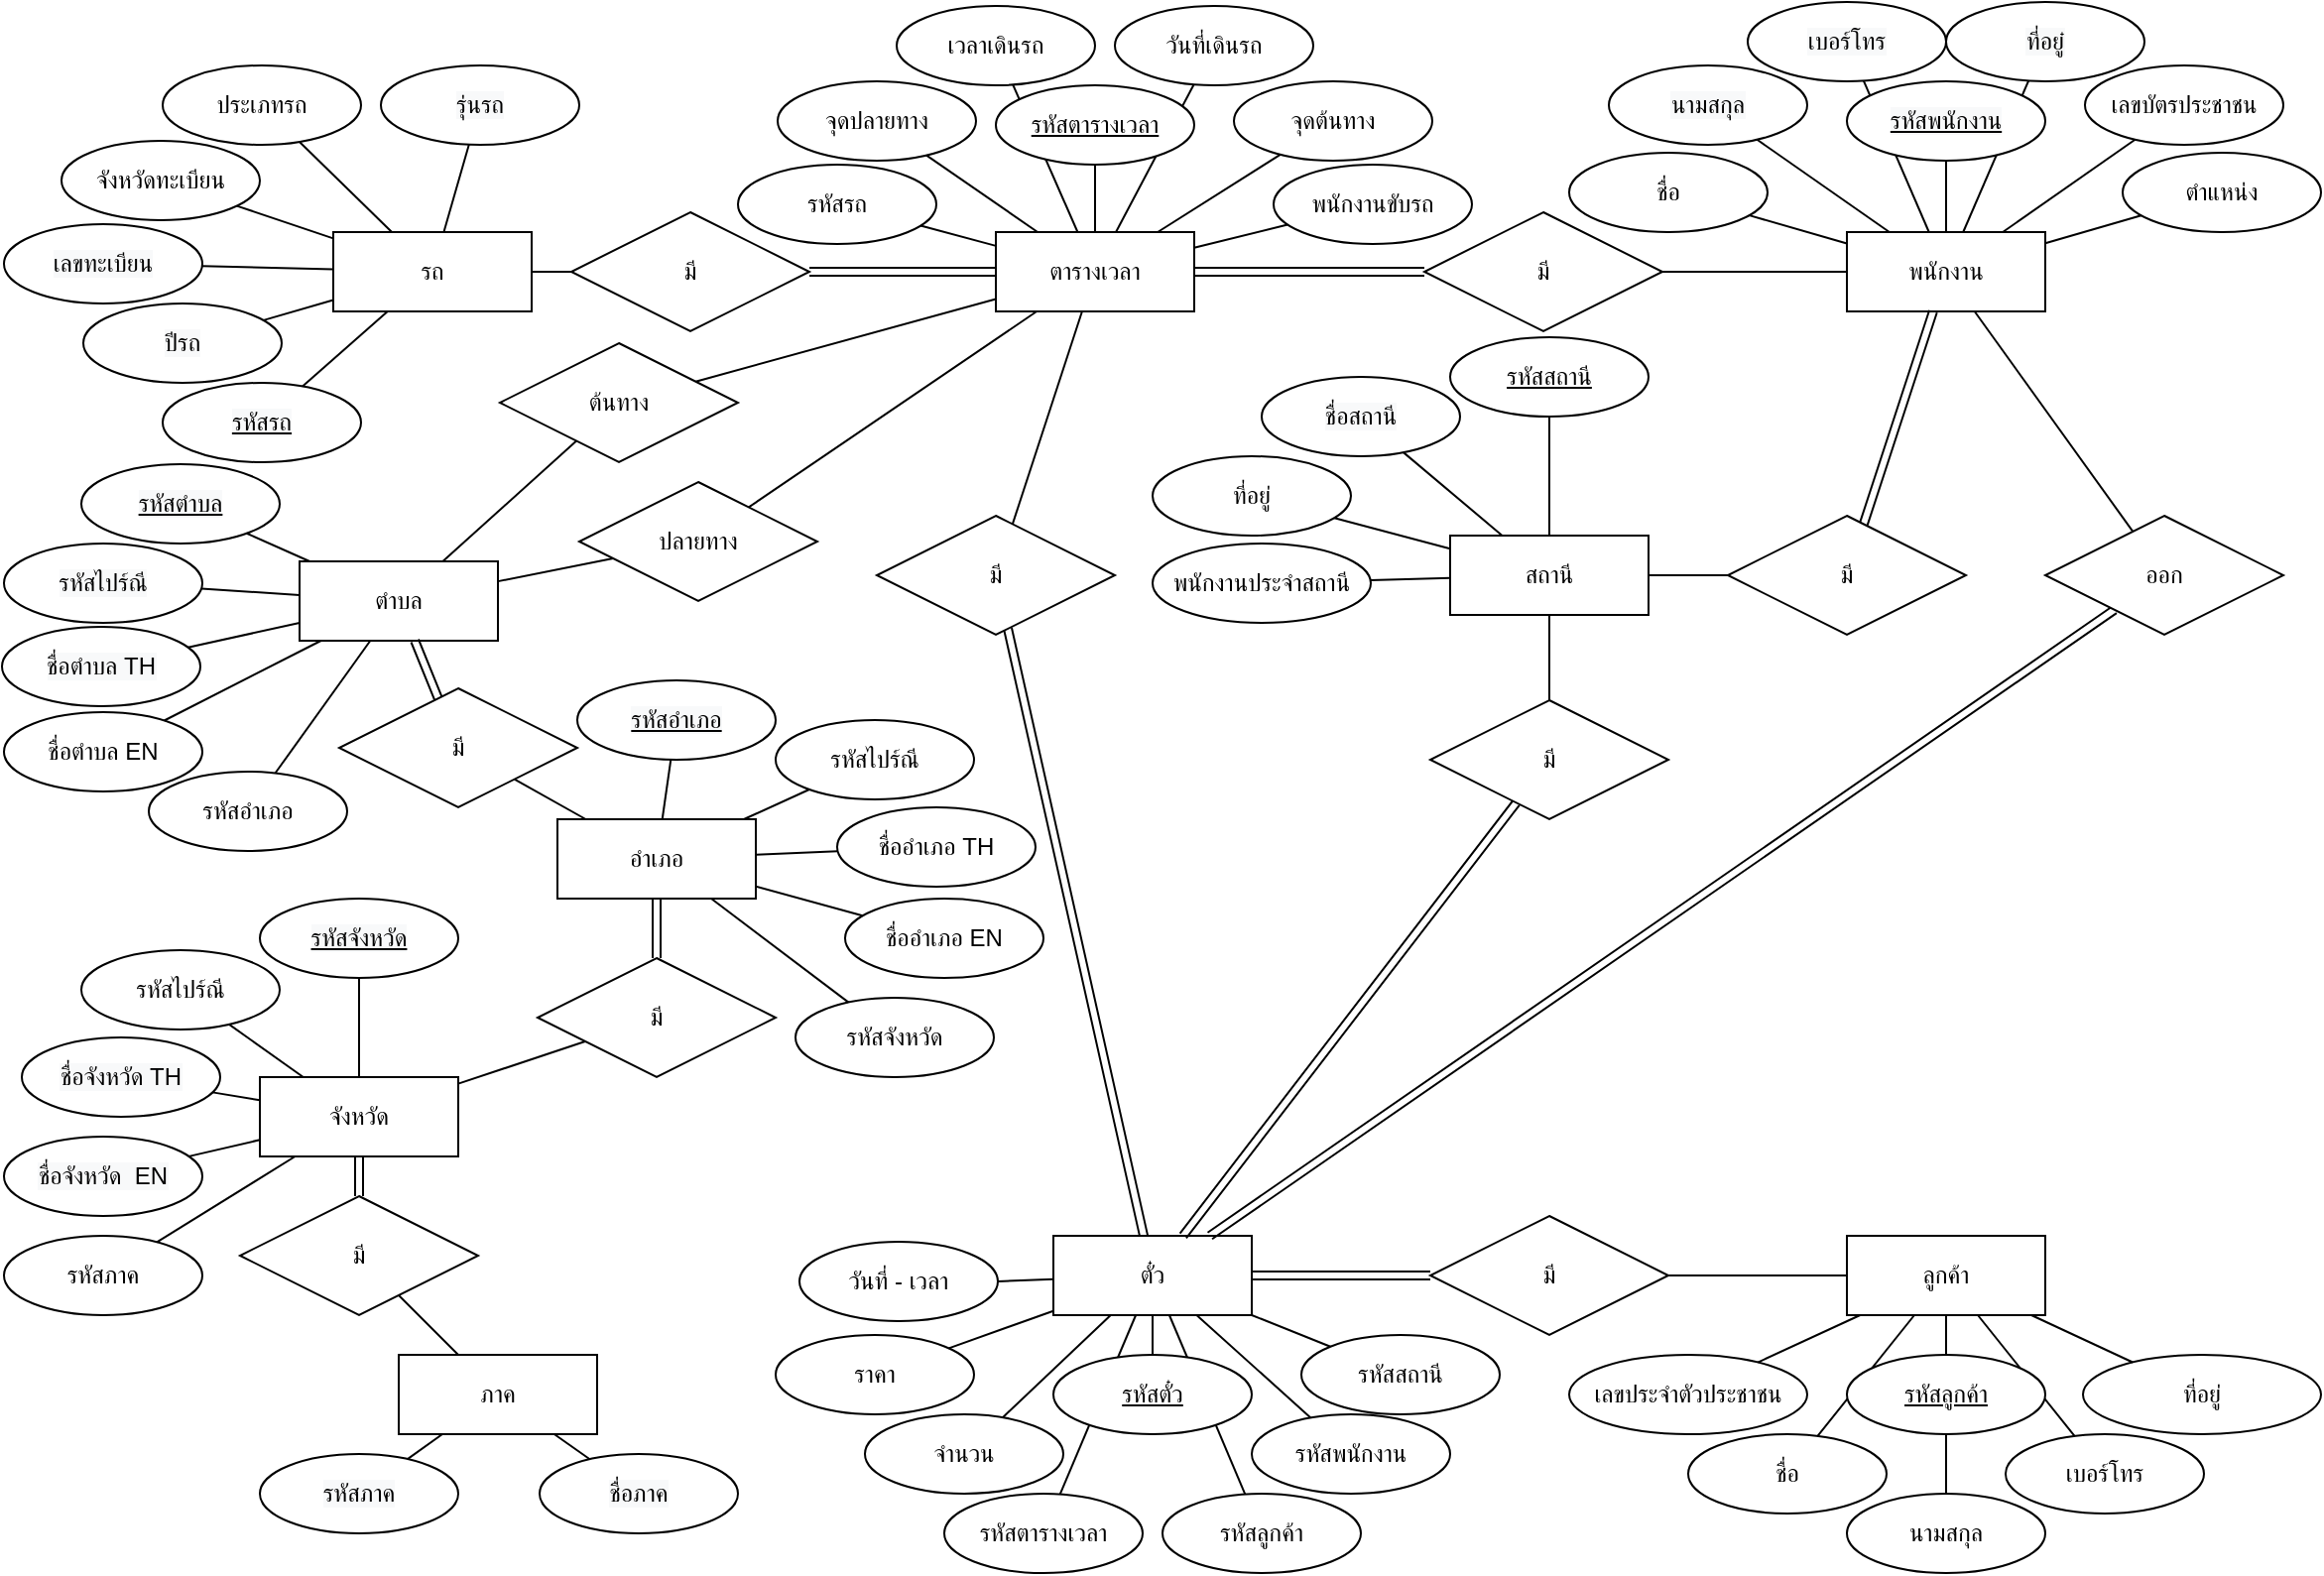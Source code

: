 <mxfile version="20.3.0" type="device"><diagram id="R2lEEEUBdFMjLlhIrx00" name="Page-1"><mxGraphModel dx="1318" dy="972" grid="1" gridSize="10" guides="1" tooltips="1" connect="1" arrows="1" fold="1" page="1" pageScale="1" pageWidth="1169" pageHeight="827" math="0" shadow="0" extFonts="Permanent Marker^https://fonts.googleapis.com/css?family=Permanent+Marker"><root><mxCell id="0"/><mxCell id="1" parent="0"/><mxCell id="bOObk77bq9y5G2nc1WMJ-144" style="rounded=0;orthogonalLoop=1;jettySize=auto;html=1;endArrow=none;endFill=0;" parent="1" source="bOObk77bq9y5G2nc1WMJ-137" target="bOObk77bq9y5G2nc1WMJ-9" edge="1"><mxGeometry relative="1" as="geometry"><mxPoint x="894.888" y="87.346" as="sourcePoint"/><mxPoint x="961.429" y="134.0" as="targetPoint"/></mxGeometry></mxCell><mxCell id="bOObk77bq9y5G2nc1WMJ-83" style="rounded=0;orthogonalLoop=1;jettySize=auto;html=1;endArrow=none;endFill=0;" parent="1" source="bOObk77bq9y5G2nc1WMJ-14" target="bOObk77bq9y5G2nc1WMJ-49" edge="1"><mxGeometry relative="1" as="geometry"><mxPoint x="581.53" y="680" as="sourcePoint"/><mxPoint x="543.3" y="770.277" as="targetPoint"/></mxGeometry></mxCell><mxCell id="bOObk77bq9y5G2nc1WMJ-82" style="rounded=0;orthogonalLoop=1;jettySize=auto;html=1;endArrow=none;endFill=0;" parent="1" source="bOObk77bq9y5G2nc1WMJ-14" target="bOObk77bq9y5G2nc1WMJ-48" edge="1"><mxGeometry relative="1" as="geometry"><mxPoint x="590" y="680" as="sourcePoint"/><mxPoint x="590" y="700" as="targetPoint"/></mxGeometry></mxCell><mxCell id="bOObk77bq9y5G2nc1WMJ-79" style="rounded=0;orthogonalLoop=1;jettySize=auto;html=1;endArrow=none;endFill=0;" parent="1" source="bOObk77bq9y5G2nc1WMJ-8" target="bOObk77bq9y5G2nc1WMJ-70" edge="1"><mxGeometry relative="1" as="geometry"><mxPoint x="1053.333" y="690" as="sourcePoint"/><mxPoint x="994.116" y="715.379" as="targetPoint"/></mxGeometry></mxCell><mxCell id="bOObk77bq9y5G2nc1WMJ-74" style="rounded=0;orthogonalLoop=1;jettySize=auto;html=1;endArrow=none;endFill=0;" parent="1" source="bOObk77bq9y5G2nc1WMJ-8" target="bOObk77bq9y5G2nc1WMJ-68" edge="1"><mxGeometry relative="1" as="geometry"><mxPoint x="1043.333" y="680" as="sourcePoint"/><mxPoint x="984.116" y="705.379" as="targetPoint"/></mxGeometry></mxCell><mxCell id="bOObk77bq9y5G2nc1WMJ-78" style="rounded=0;orthogonalLoop=1;jettySize=auto;html=1;endArrow=none;endFill=0;" parent="1" source="bOObk77bq9y5G2nc1WMJ-8" target="bOObk77bq9y5G2nc1WMJ-69" edge="1"><mxGeometry relative="1" as="geometry"><mxPoint x="1043.333" y="680" as="sourcePoint"/><mxPoint x="984.116" y="705.379" as="targetPoint"/></mxGeometry></mxCell><mxCell id="bOObk77bq9y5G2nc1WMJ-8" value="ลูกค้า" style="whiteSpace=wrap;html=1;align=center;" parent="1" vertex="1"><mxGeometry x="930" y="630" width="100" height="40" as="geometry"/></mxCell><mxCell id="bOObk77bq9y5G2nc1WMJ-9" value="พนักงาน" style="whiteSpace=wrap;html=1;align=center;" parent="1" vertex="1"><mxGeometry x="930" y="124" width="100" height="40" as="geometry"/></mxCell><mxCell id="bOObk77bq9y5G2nc1WMJ-10" value="&lt;span style=&quot;text-align: left;&quot;&gt;ตำบล&lt;/span&gt;" style="whiteSpace=wrap;html=1;align=center;" parent="1" vertex="1"><mxGeometry x="150" y="290" width="100" height="40" as="geometry"/></mxCell><mxCell id="bOObk77bq9y5G2nc1WMJ-11" value="รถ" style="whiteSpace=wrap;html=1;align=center;" parent="1" vertex="1"><mxGeometry x="167" y="124" width="100" height="40" as="geometry"/></mxCell><mxCell id="bOObk77bq9y5G2nc1WMJ-12" value="สถานี" style="whiteSpace=wrap;html=1;align=center;" parent="1" vertex="1"><mxGeometry x="730" y="277" width="100" height="40" as="geometry"/></mxCell><mxCell id="bOObk77bq9y5G2nc1WMJ-13" value="ตารางเวลา" style="whiteSpace=wrap;html=1;align=center;" parent="1" vertex="1"><mxGeometry x="501" y="124" width="100" height="40" as="geometry"/></mxCell><mxCell id="bOObk77bq9y5G2nc1WMJ-19" style="rounded=0;orthogonalLoop=1;jettySize=auto;html=1;endArrow=none;endFill=0;shape=link;" parent="1" source="bOObk77bq9y5G2nc1WMJ-14" target="bOObk77bq9y5G2nc1WMJ-20" edge="1"><mxGeometry relative="1" as="geometry"/></mxCell><mxCell id="bOObk77bq9y5G2nc1WMJ-14" value="ตั๋ว" style="whiteSpace=wrap;html=1;align=center;" parent="1" vertex="1"><mxGeometry x="530" y="630" width="100" height="40" as="geometry"/></mxCell><mxCell id="bOObk77bq9y5G2nc1WMJ-20" value="มี" style="shape=rhombus;perimeter=rhombusPerimeter;whiteSpace=wrap;html=1;align=center;" parent="1" vertex="1"><mxGeometry x="441" y="267" width="120" height="60" as="geometry"/></mxCell><mxCell id="bOObk77bq9y5G2nc1WMJ-21" style="rounded=0;orthogonalLoop=1;jettySize=auto;html=1;endArrow=none;endFill=0;" parent="1" source="bOObk77bq9y5G2nc1WMJ-13" target="bOObk77bq9y5G2nc1WMJ-20" edge="1"><mxGeometry relative="1" as="geometry"><mxPoint x="215.714" y="390" as="sourcePoint"/><mxPoint x="157.692" y="356.154" as="targetPoint"/></mxGeometry></mxCell><mxCell id="bOObk77bq9y5G2nc1WMJ-22" style="rounded=0;orthogonalLoop=1;jettySize=auto;html=1;endArrow=none;endFill=0;shape=link;" parent="1" source="bOObk77bq9y5G2nc1WMJ-14" target="bOObk77bq9y5G2nc1WMJ-23" edge="1"><mxGeometry relative="1" as="geometry"><mxPoint x="215.714" y="390" as="sourcePoint"/></mxGeometry></mxCell><mxCell id="bOObk77bq9y5G2nc1WMJ-23" value="มี" style="shape=rhombus;perimeter=rhombusPerimeter;whiteSpace=wrap;html=1;align=center;" parent="1" vertex="1"><mxGeometry x="720" y="620" width="120" height="60" as="geometry"/></mxCell><mxCell id="bOObk77bq9y5G2nc1WMJ-24" style="rounded=0;orthogonalLoop=1;jettySize=auto;html=1;endArrow=none;endFill=0;" parent="1" source="bOObk77bq9y5G2nc1WMJ-8" target="bOObk77bq9y5G2nc1WMJ-23" edge="1"><mxGeometry relative="1" as="geometry"><mxPoint x="137.778" y="270" as="sourcePoint"/><mxPoint x="167.692" y="366.154" as="targetPoint"/></mxGeometry></mxCell><mxCell id="bOObk77bq9y5G2nc1WMJ-25" style="rounded=0;orthogonalLoop=1;jettySize=auto;html=1;endArrow=none;endFill=0;shape=link;" parent="1" source="bOObk77bq9y5G2nc1WMJ-14" target="bOObk77bq9y5G2nc1WMJ-26" edge="1"><mxGeometry relative="1" as="geometry"><mxPoint x="225.714" y="400" as="sourcePoint"/></mxGeometry></mxCell><mxCell id="bOObk77bq9y5G2nc1WMJ-26" value="มี" style="shape=rhombus;perimeter=rhombusPerimeter;whiteSpace=wrap;html=1;align=center;" parent="1" vertex="1"><mxGeometry x="720" y="360" width="120" height="60" as="geometry"/></mxCell><mxCell id="bOObk77bq9y5G2nc1WMJ-27" style="rounded=0;orthogonalLoop=1;jettySize=auto;html=1;endArrow=none;endFill=0;" parent="1" source="bOObk77bq9y5G2nc1WMJ-12" target="bOObk77bq9y5G2nc1WMJ-26" edge="1"><mxGeometry relative="1" as="geometry"><mxPoint x="147.778" y="280" as="sourcePoint"/><mxPoint x="177.692" y="376.154" as="targetPoint"/></mxGeometry></mxCell><mxCell id="bOObk77bq9y5G2nc1WMJ-28" style="rounded=0;orthogonalLoop=1;jettySize=auto;html=1;endArrow=none;endFill=0;shape=link;" parent="1" source="bOObk77bq9y5G2nc1WMJ-14" target="bOObk77bq9y5G2nc1WMJ-29" edge="1"><mxGeometry relative="1" as="geometry"><mxPoint x="235.714" y="410" as="sourcePoint"/></mxGeometry></mxCell><mxCell id="bOObk77bq9y5G2nc1WMJ-29" value="ออก" style="shape=rhombus;perimeter=rhombusPerimeter;whiteSpace=wrap;html=1;align=center;" parent="1" vertex="1"><mxGeometry x="1030" y="267" width="120" height="60" as="geometry"/></mxCell><mxCell id="bOObk77bq9y5G2nc1WMJ-30" style="rounded=0;orthogonalLoop=1;jettySize=auto;html=1;endArrow=none;endFill=0;" parent="1" source="bOObk77bq9y5G2nc1WMJ-9" target="bOObk77bq9y5G2nc1WMJ-29" edge="1"><mxGeometry relative="1" as="geometry"><mxPoint x="157.778" y="290" as="sourcePoint"/><mxPoint x="187.692" y="386.154" as="targetPoint"/></mxGeometry></mxCell><mxCell id="bOObk77bq9y5G2nc1WMJ-31" style="rounded=0;orthogonalLoop=1;jettySize=auto;html=1;endArrow=none;endFill=0;shape=link;" parent="1" source="bOObk77bq9y5G2nc1WMJ-13" target="bOObk77bq9y5G2nc1WMJ-32" edge="1"><mxGeometry relative="1" as="geometry"><mxPoint x="192.854" y="174" as="sourcePoint"/></mxGeometry></mxCell><mxCell id="bOObk77bq9y5G2nc1WMJ-32" value="มี" style="shape=rhombus;perimeter=rhombusPerimeter;whiteSpace=wrap;html=1;align=center;" parent="1" vertex="1"><mxGeometry x="287" y="114" width="120" height="60" as="geometry"/></mxCell><mxCell id="bOObk77bq9y5G2nc1WMJ-33" style="rounded=0;orthogonalLoop=1;jettySize=auto;html=1;endArrow=none;endFill=0;" parent="1" source="bOObk77bq9y5G2nc1WMJ-11" target="bOObk77bq9y5G2nc1WMJ-32" edge="1"><mxGeometry relative="1" as="geometry"><mxPoint x="114.918" y="54" as="sourcePoint"/><mxPoint x="144.832" y="150.154" as="targetPoint"/></mxGeometry></mxCell><mxCell id="bOObk77bq9y5G2nc1WMJ-34" style="rounded=0;orthogonalLoop=1;jettySize=auto;html=1;endArrow=none;endFill=0;" parent="1" source="bOObk77bq9y5G2nc1WMJ-13" target="bOObk77bq9y5G2nc1WMJ-35" edge="1"><mxGeometry relative="1" as="geometry"><mxPoint x="202.854" y="184" as="sourcePoint"/></mxGeometry></mxCell><mxCell id="bOObk77bq9y5G2nc1WMJ-35" value="ปลายทาง" style="shape=rhombus;perimeter=rhombusPerimeter;whiteSpace=wrap;html=1;align=center;" parent="1" vertex="1"><mxGeometry x="291" y="250" width="120" height="60" as="geometry"/></mxCell><mxCell id="bOObk77bq9y5G2nc1WMJ-36" style="rounded=0;orthogonalLoop=1;jettySize=auto;html=1;endArrow=none;endFill=0;" parent="1" source="bOObk77bq9y5G2nc1WMJ-10" target="bOObk77bq9y5G2nc1WMJ-35" edge="1"><mxGeometry relative="1" as="geometry"><mxPoint x="124.918" y="64" as="sourcePoint"/><mxPoint x="154.832" y="160.154" as="targetPoint"/></mxGeometry></mxCell><mxCell id="bOObk77bq9y5G2nc1WMJ-37" style="rounded=0;orthogonalLoop=1;jettySize=auto;html=1;endArrow=none;endFill=0;shape=link;" parent="1" source="bOObk77bq9y5G2nc1WMJ-13" target="bOObk77bq9y5G2nc1WMJ-38" edge="1"><mxGeometry relative="1" as="geometry"><mxPoint x="212.854" y="194" as="sourcePoint"/></mxGeometry></mxCell><mxCell id="bOObk77bq9y5G2nc1WMJ-38" value="มี" style="shape=rhombus;perimeter=rhombusPerimeter;whiteSpace=wrap;html=1;align=center;" parent="1" vertex="1"><mxGeometry x="717" y="114" width="120" height="60" as="geometry"/></mxCell><mxCell id="bOObk77bq9y5G2nc1WMJ-39" style="rounded=0;orthogonalLoop=1;jettySize=auto;html=1;endArrow=none;endFill=0;" parent="1" source="bOObk77bq9y5G2nc1WMJ-9" target="bOObk77bq9y5G2nc1WMJ-38" edge="1"><mxGeometry relative="1" as="geometry"><mxPoint x="134.918" y="74" as="sourcePoint"/><mxPoint x="164.832" y="170.154" as="targetPoint"/></mxGeometry></mxCell><mxCell id="bOObk77bq9y5G2nc1WMJ-40" style="rounded=0;orthogonalLoop=1;jettySize=auto;html=1;endArrow=none;endFill=0;" parent="1" source="bOObk77bq9y5G2nc1WMJ-13" target="bOObk77bq9y5G2nc1WMJ-41" edge="1"><mxGeometry relative="1" as="geometry"><mxPoint x="222.854" y="204" as="sourcePoint"/></mxGeometry></mxCell><mxCell id="bOObk77bq9y5G2nc1WMJ-41" value="ต้นทาง" style="shape=rhombus;perimeter=rhombusPerimeter;whiteSpace=wrap;html=1;align=center;" parent="1" vertex="1"><mxGeometry x="251" y="180" width="120" height="60" as="geometry"/></mxCell><mxCell id="bOObk77bq9y5G2nc1WMJ-42" style="rounded=0;orthogonalLoop=1;jettySize=auto;html=1;endArrow=none;endFill=0;" parent="1" source="bOObk77bq9y5G2nc1WMJ-10" target="bOObk77bq9y5G2nc1WMJ-41" edge="1"><mxGeometry relative="1" as="geometry"><mxPoint x="144.918" y="84" as="sourcePoint"/><mxPoint x="174.832" y="180.154" as="targetPoint"/></mxGeometry></mxCell><mxCell id="bOObk77bq9y5G2nc1WMJ-43" style="rounded=0;orthogonalLoop=1;jettySize=auto;html=1;endArrow=none;endFill=0;" parent="1" source="bOObk77bq9y5G2nc1WMJ-12" target="bOObk77bq9y5G2nc1WMJ-44" edge="1"><mxGeometry relative="1" as="geometry"><mxPoint x="232.854" y="214" as="sourcePoint"/></mxGeometry></mxCell><mxCell id="bOObk77bq9y5G2nc1WMJ-44" value="มี" style="shape=rhombus;perimeter=rhombusPerimeter;whiteSpace=wrap;html=1;align=center;" parent="1" vertex="1"><mxGeometry x="870" y="267" width="120" height="60" as="geometry"/></mxCell><mxCell id="bOObk77bq9y5G2nc1WMJ-45" style="rounded=0;orthogonalLoop=1;jettySize=auto;html=1;endArrow=none;endFill=0;shape=link;" parent="1" source="bOObk77bq9y5G2nc1WMJ-9" target="bOObk77bq9y5G2nc1WMJ-44" edge="1"><mxGeometry relative="1" as="geometry"><mxPoint x="154.918" y="94" as="sourcePoint"/><mxPoint x="184.832" y="190.154" as="targetPoint"/></mxGeometry></mxCell><mxCell id="bOObk77bq9y5G2nc1WMJ-46" value="&lt;div style=&quot;text-align: left;&quot;&gt;รหัสตั๋ว&lt;/div&gt;" style="ellipse;whiteSpace=wrap;html=1;align=center;fontStyle=4;" parent="1" vertex="1"><mxGeometry x="530" y="690" width="100" height="40" as="geometry"/></mxCell><mxCell id="bOObk77bq9y5G2nc1WMJ-47" value="&lt;div style=&quot;text-align: left;&quot;&gt;&lt;span style=&quot;background-color: initial;&quot;&gt;จำนวน&lt;/span&gt;&lt;/div&gt;" style="ellipse;whiteSpace=wrap;html=1;align=center;" parent="1" vertex="1"><mxGeometry x="435" y="720" width="100" height="40" as="geometry"/></mxCell><mxCell id="bOObk77bq9y5G2nc1WMJ-48" value="&lt;span style=&quot;text-align: left;&quot;&gt;รหัสตารางเวลา&lt;/span&gt;" style="ellipse;whiteSpace=wrap;html=1;align=center;" parent="1" vertex="1"><mxGeometry x="475" y="760" width="100" height="40" as="geometry"/></mxCell><mxCell id="bOObk77bq9y5G2nc1WMJ-49" value="&lt;span style=&quot;text-align: left;&quot;&gt;รหัสลูกค้า&lt;/span&gt;" style="ellipse;whiteSpace=wrap;html=1;align=center;" parent="1" vertex="1"><mxGeometry x="585" y="760" width="100" height="40" as="geometry"/></mxCell><mxCell id="bOObk77bq9y5G2nc1WMJ-50" value="&lt;div style=&quot;text-align: left;&quot;&gt;&lt;span style=&quot;background-color: initial;&quot;&gt;รหัสสถานี&lt;/span&gt;&lt;/div&gt;" style="ellipse;whiteSpace=wrap;html=1;align=center;" parent="1" vertex="1"><mxGeometry x="655" y="680" width="100" height="40" as="geometry"/></mxCell><mxCell id="bOObk77bq9y5G2nc1WMJ-51" value="&lt;span style=&quot;text-align: left;&quot;&gt;รหัสพนักงาน&lt;/span&gt;" style="ellipse;whiteSpace=wrap;html=1;align=center;" parent="1" vertex="1"><mxGeometry x="630" y="720" width="100" height="40" as="geometry"/></mxCell><mxCell id="bOObk77bq9y5G2nc1WMJ-52" value="&lt;div style=&quot;text-align: left;&quot;&gt;&lt;span style=&quot;background-color: initial;&quot;&gt;ราคา&lt;/span&gt;&lt;/div&gt;" style="ellipse;whiteSpace=wrap;html=1;align=center;" parent="1" vertex="1"><mxGeometry x="390" y="680" width="100" height="40" as="geometry"/></mxCell><mxCell id="bOObk77bq9y5G2nc1WMJ-54" value="&lt;div style=&quot;text-align: left;&quot;&gt;&lt;span style=&quot;background-color: initial;&quot;&gt;พนักงานขับรถ&lt;/span&gt;&lt;/div&gt;" style="ellipse;whiteSpace=wrap;html=1;align=center;" parent="1" vertex="1"><mxGeometry x="641" y="90" width="100" height="40" as="geometry"/></mxCell><mxCell id="bOObk77bq9y5G2nc1WMJ-55" value="&lt;span style=&quot;text-align: left;&quot;&gt;จุดปลายทาง&lt;/span&gt;" style="ellipse;whiteSpace=wrap;html=1;align=center;" parent="1" vertex="1"><mxGeometry x="391" y="48" width="100" height="40" as="geometry"/></mxCell><mxCell id="bOObk77bq9y5G2nc1WMJ-56" value="&lt;span style=&quot;text-align: left;&quot;&gt;วันที่เดินรถ&lt;/span&gt;" style="ellipse;whiteSpace=wrap;html=1;align=center;" parent="1" vertex="1"><mxGeometry x="561" y="10" width="100" height="40" as="geometry"/></mxCell><mxCell id="bOObk77bq9y5G2nc1WMJ-57" value="&lt;span style=&quot;text-align: left;&quot;&gt;จุดต้นทาง&lt;/span&gt;" style="ellipse;whiteSpace=wrap;html=1;align=center;" parent="1" vertex="1"><mxGeometry x="621" y="48" width="100" height="40" as="geometry"/></mxCell><mxCell id="bOObk77bq9y5G2nc1WMJ-58" value="&lt;span style=&quot;text-align: left;&quot;&gt;เวลาเดินรถ&lt;/span&gt;" style="ellipse;whiteSpace=wrap;html=1;align=center;" parent="1" vertex="1"><mxGeometry x="451" y="10" width="100" height="40" as="geometry"/></mxCell><mxCell id="bOObk77bq9y5G2nc1WMJ-59" value="&lt;span style=&quot;text-align: left;&quot;&gt;รหัสรถ&lt;/span&gt;" style="ellipse;whiteSpace=wrap;html=1;align=center;" parent="1" vertex="1"><mxGeometry x="371" y="90" width="100" height="40" as="geometry"/></mxCell><mxCell id="bOObk77bq9y5G2nc1WMJ-60" style="rounded=0;orthogonalLoop=1;jettySize=auto;html=1;endArrow=none;endFill=0;" parent="1" source="bOObk77bq9y5G2nc1WMJ-13" target="bOObk77bq9y5G2nc1WMJ-53" edge="1"><mxGeometry relative="1" as="geometry"><mxPoint x="87.436" y="640" as="sourcePoint"/><mxPoint x="73.614" y="532.193" as="targetPoint"/></mxGeometry></mxCell><mxCell id="bOObk77bq9y5G2nc1WMJ-61" style="rounded=0;orthogonalLoop=1;jettySize=auto;html=1;endArrow=none;endFill=0;" parent="1" source="bOObk77bq9y5G2nc1WMJ-58" target="bOObk77bq9y5G2nc1WMJ-13" edge="1"><mxGeometry relative="1" as="geometry"><mxPoint x="97.436" y="650" as="sourcePoint"/><mxPoint x="75.303" y="730.113" as="targetPoint"/></mxGeometry></mxCell><mxCell id="bOObk77bq9y5G2nc1WMJ-62" style="rounded=0;orthogonalLoop=1;jettySize=auto;html=1;endArrow=none;endFill=0;" parent="1" source="bOObk77bq9y5G2nc1WMJ-59" target="bOObk77bq9y5G2nc1WMJ-13" edge="1"><mxGeometry relative="1" as="geometry"><mxPoint x="107.436" y="660" as="sourcePoint"/><mxPoint x="85.303" y="740.113" as="targetPoint"/></mxGeometry></mxCell><mxCell id="bOObk77bq9y5G2nc1WMJ-63" style="rounded=0;orthogonalLoop=1;jettySize=auto;html=1;endArrow=none;endFill=0;" parent="1" source="bOObk77bq9y5G2nc1WMJ-56" target="bOObk77bq9y5G2nc1WMJ-13" edge="1"><mxGeometry relative="1" as="geometry"><mxPoint x="117.436" y="670" as="sourcePoint"/><mxPoint x="95.303" y="750.113" as="targetPoint"/></mxGeometry></mxCell><mxCell id="bOObk77bq9y5G2nc1WMJ-64" style="rounded=0;orthogonalLoop=1;jettySize=auto;html=1;endArrow=none;endFill=0;" parent="1" source="bOObk77bq9y5G2nc1WMJ-57" target="bOObk77bq9y5G2nc1WMJ-13" edge="1"><mxGeometry relative="1" as="geometry"><mxPoint x="127.436" y="680" as="sourcePoint"/><mxPoint x="105.303" y="760.113" as="targetPoint"/></mxGeometry></mxCell><mxCell id="bOObk77bq9y5G2nc1WMJ-65" style="rounded=0;orthogonalLoop=1;jettySize=auto;html=1;endArrow=none;endFill=0;" parent="1" source="bOObk77bq9y5G2nc1WMJ-55" target="bOObk77bq9y5G2nc1WMJ-13" edge="1"><mxGeometry relative="1" as="geometry"><mxPoint x="137.436" y="690" as="sourcePoint"/><mxPoint x="115.303" y="770.113" as="targetPoint"/></mxGeometry></mxCell><mxCell id="bOObk77bq9y5G2nc1WMJ-66" style="rounded=0;orthogonalLoop=1;jettySize=auto;html=1;endArrow=none;endFill=0;" parent="1" source="bOObk77bq9y5G2nc1WMJ-54" target="bOObk77bq9y5G2nc1WMJ-13" edge="1"><mxGeometry relative="1" as="geometry"><mxPoint x="147.436" y="700" as="sourcePoint"/><mxPoint x="125.303" y="780.113" as="targetPoint"/></mxGeometry></mxCell><mxCell id="bOObk77bq9y5G2nc1WMJ-67" value="&lt;div style=&quot;text-align: left;&quot;&gt;รหัสลูกค้า&lt;br&gt;&lt;/div&gt;" style="ellipse;whiteSpace=wrap;html=1;align=center;fontStyle=4;" parent="1" vertex="1"><mxGeometry x="930" y="690" width="100" height="40" as="geometry"/></mxCell><mxCell id="bOObk77bq9y5G2nc1WMJ-68" value="&lt;span style=&quot;text-align: left;&quot;&gt;ชื่อ&lt;/span&gt;" style="ellipse;whiteSpace=wrap;html=1;align=center;" parent="1" vertex="1"><mxGeometry x="850" y="730" width="100" height="40" as="geometry"/></mxCell><mxCell id="bOObk77bq9y5G2nc1WMJ-69" value="&lt;span style=&quot;text-align: left;&quot;&gt;นามสกุล&lt;/span&gt;" style="ellipse;whiteSpace=wrap;html=1;align=center;" parent="1" vertex="1"><mxGeometry x="930" y="760" width="100" height="40" as="geometry"/></mxCell><mxCell id="bOObk77bq9y5G2nc1WMJ-70" value="&lt;span style=&quot;text-align: left;&quot;&gt;เบอร์โทร&lt;/span&gt;" style="ellipse;whiteSpace=wrap;html=1;align=center;" parent="1" vertex="1"><mxGeometry x="1010" y="730" width="100" height="40" as="geometry"/></mxCell><mxCell id="bOObk77bq9y5G2nc1WMJ-71" value="&lt;span style=&quot;text-align: left;&quot;&gt;ที่อยู่&lt;/span&gt;" style="ellipse;whiteSpace=wrap;html=1;align=center;" parent="1" vertex="1"><mxGeometry x="1049" y="690" width="120" height="40" as="geometry"/></mxCell><mxCell id="bOObk77bq9y5G2nc1WMJ-72" value="&lt;div style=&quot;text-align: left;&quot;&gt;&lt;span style=&quot;background-color: initial;&quot;&gt;เลขประจำตัวประชาชน&lt;/span&gt;&lt;/div&gt;" style="ellipse;whiteSpace=wrap;html=1;align=center;" parent="1" vertex="1"><mxGeometry x="790" y="690" width="120" height="40" as="geometry"/></mxCell><mxCell id="bOObk77bq9y5G2nc1WMJ-73" style="rounded=0;orthogonalLoop=1;jettySize=auto;html=1;endArrow=none;endFill=0;" parent="1" source="bOObk77bq9y5G2nc1WMJ-8" target="bOObk77bq9y5G2nc1WMJ-72" edge="1"><mxGeometry relative="1" as="geometry"><mxPoint x="1117.437" y="439.996" as="sourcePoint"/><mxPoint x="1010.0" y="516.56" as="targetPoint"/></mxGeometry></mxCell><mxCell id="bOObk77bq9y5G2nc1WMJ-77" style="rounded=0;orthogonalLoop=1;jettySize=auto;html=1;endArrow=none;endFill=0;" parent="1" source="bOObk77bq9y5G2nc1WMJ-67" target="bOObk77bq9y5G2nc1WMJ-8" edge="1"><mxGeometry relative="1" as="geometry"><mxPoint x="1063.333" y="700" as="sourcePoint"/><mxPoint x="1004.116" y="725.379" as="targetPoint"/></mxGeometry></mxCell><mxCell id="bOObk77bq9y5G2nc1WMJ-80" style="rounded=0;orthogonalLoop=1;jettySize=auto;html=1;endArrow=none;endFill=0;" parent="1" source="bOObk77bq9y5G2nc1WMJ-8" target="bOObk77bq9y5G2nc1WMJ-71" edge="1"><mxGeometry relative="1" as="geometry"><mxPoint x="1106.0" y="680" as="sourcePoint"/><mxPoint x="1154.761" y="740.952" as="targetPoint"/></mxGeometry></mxCell><mxCell id="bOObk77bq9y5G2nc1WMJ-81" style="rounded=0;orthogonalLoop=1;jettySize=auto;html=1;endArrow=none;endFill=0;" parent="1" source="bOObk77bq9y5G2nc1WMJ-14" target="bOObk77bq9y5G2nc1WMJ-46" edge="1"><mxGeometry relative="1" as="geometry"><mxPoint x="685.003" y="606.21" as="sourcePoint"/><mxPoint x="736.541" y="629.996" as="targetPoint"/></mxGeometry></mxCell><mxCell id="bOObk77bq9y5G2nc1WMJ-84" style="rounded=0;orthogonalLoop=1;jettySize=auto;html=1;endArrow=none;endFill=0;" parent="1" source="bOObk77bq9y5G2nc1WMJ-14" target="bOObk77bq9y5G2nc1WMJ-51" edge="1"><mxGeometry relative="1" as="geometry"><mxPoint x="598.47" y="680" as="sourcePoint"/><mxPoint x="636.7" y="770.277" as="targetPoint"/></mxGeometry></mxCell><mxCell id="bOObk77bq9y5G2nc1WMJ-85" style="rounded=0;orthogonalLoop=1;jettySize=auto;html=1;endArrow=none;endFill=0;" parent="1" source="bOObk77bq9y5G2nc1WMJ-14" target="bOObk77bq9y5G2nc1WMJ-50" edge="1"><mxGeometry relative="1" as="geometry"><mxPoint x="612.222" y="680" as="sourcePoint"/><mxPoint x="669.693" y="731.724" as="targetPoint"/></mxGeometry></mxCell><mxCell id="bOObk77bq9y5G2nc1WMJ-86" style="rounded=0;orthogonalLoop=1;jettySize=auto;html=1;endArrow=none;endFill=0;" parent="1" source="bOObk77bq9y5G2nc1WMJ-14" target="bOObk77bq9y5G2nc1WMJ-47" edge="1"><mxGeometry relative="1" as="geometry"><mxPoint x="622.222" y="690" as="sourcePoint"/><mxPoint x="679.693" y="741.724" as="targetPoint"/></mxGeometry></mxCell><mxCell id="bOObk77bq9y5G2nc1WMJ-87" style="rounded=0;orthogonalLoop=1;jettySize=auto;html=1;endArrow=none;endFill=0;" parent="1" source="bOObk77bq9y5G2nc1WMJ-14" target="bOObk77bq9y5G2nc1WMJ-52" edge="1"><mxGeometry relative="1" as="geometry"><mxPoint x="632.222" y="700" as="sourcePoint"/><mxPoint x="689.693" y="751.724" as="targetPoint"/></mxGeometry></mxCell><mxCell id="bOObk77bq9y5G2nc1WMJ-93" value="&lt;span style=&quot;text-align: left;&quot;&gt;อำเภอ&lt;/span&gt;" style="whiteSpace=wrap;html=1;align=center;" parent="1" vertex="1"><mxGeometry x="280" y="420" width="100" height="40" as="geometry"/></mxCell><mxCell id="bOObk77bq9y5G2nc1WMJ-94" value="&lt;span style=&quot;text-align: left;&quot;&gt;จังหวัด&lt;/span&gt;" style="whiteSpace=wrap;html=1;align=center;" parent="1" vertex="1"><mxGeometry x="130" y="550" width="100" height="40" as="geometry"/></mxCell><mxCell id="bOObk77bq9y5G2nc1WMJ-95" value="&lt;span style=&quot;text-align: left;&quot;&gt;ภาค&lt;/span&gt;" style="whiteSpace=wrap;html=1;align=center;" parent="1" vertex="1"><mxGeometry x="200" y="690" width="100" height="40" as="geometry"/></mxCell><mxCell id="bOObk77bq9y5G2nc1WMJ-96" style="rounded=0;orthogonalLoop=1;jettySize=auto;html=1;endArrow=none;endFill=0;shape=link;" parent="1" source="bOObk77bq9y5G2nc1WMJ-10" target="bOObk77bq9y5G2nc1WMJ-97" edge="1"><mxGeometry relative="1" as="geometry"><mxPoint x="80.003" y="290" as="sourcePoint"/></mxGeometry></mxCell><mxCell id="bOObk77bq9y5G2nc1WMJ-97" value="มี" style="shape=rhombus;perimeter=rhombusPerimeter;whiteSpace=wrap;html=1;align=center;" parent="1" vertex="1"><mxGeometry x="170.0" y="354" width="120" height="60" as="geometry"/></mxCell><mxCell id="bOObk77bq9y5G2nc1WMJ-98" style="rounded=0;orthogonalLoop=1;jettySize=auto;html=1;endArrow=none;endFill=0;" parent="1" source="bOObk77bq9y5G2nc1WMJ-93" target="bOObk77bq9y5G2nc1WMJ-97" edge="1"><mxGeometry relative="1" as="geometry"><mxPoint x="-124.33" y="596" as="sourcePoint"/><mxPoint x="-83.498" y="316.154" as="targetPoint"/></mxGeometry></mxCell><mxCell id="bOObk77bq9y5G2nc1WMJ-99" style="rounded=0;orthogonalLoop=1;jettySize=auto;html=1;endArrow=none;endFill=0;shape=link;" parent="1" source="bOObk77bq9y5G2nc1WMJ-93" target="bOObk77bq9y5G2nc1WMJ-100" edge="1"><mxGeometry relative="1" as="geometry"><mxPoint x="-61.667" y="500" as="sourcePoint"/></mxGeometry></mxCell><mxCell id="bOObk77bq9y5G2nc1WMJ-100" value="มี" style="shape=rhombus;perimeter=rhombusPerimeter;whiteSpace=wrap;html=1;align=center;" parent="1" vertex="1"><mxGeometry x="270" y="490" width="120" height="60" as="geometry"/></mxCell><mxCell id="bOObk77bq9y5G2nc1WMJ-101" style="rounded=0;orthogonalLoop=1;jettySize=auto;html=1;endArrow=none;endFill=0;" parent="1" source="bOObk77bq9y5G2nc1WMJ-94" target="bOObk77bq9y5G2nc1WMJ-100" edge="1"><mxGeometry relative="1" as="geometry"><mxPoint x="-266.0" y="806" as="sourcePoint"/><mxPoint x="-225.168" y="526.154" as="targetPoint"/></mxGeometry></mxCell><mxCell id="bOObk77bq9y5G2nc1WMJ-103" style="rounded=0;orthogonalLoop=1;jettySize=auto;html=1;endArrow=none;endFill=0;shape=link;" parent="1" source="bOObk77bq9y5G2nc1WMJ-94" target="bOObk77bq9y5G2nc1WMJ-104" edge="1"><mxGeometry relative="1" as="geometry"><mxPoint x="60" y="751.111" as="sourcePoint"/></mxGeometry></mxCell><mxCell id="bOObk77bq9y5G2nc1WMJ-104" value="มี" style="shape=rhombus;perimeter=rhombusPerimeter;whiteSpace=wrap;html=1;align=center;" parent="1" vertex="1"><mxGeometry x="120" y="610" width="120" height="60" as="geometry"/></mxCell><mxCell id="bOObk77bq9y5G2nc1WMJ-105" style="rounded=0;orthogonalLoop=1;jettySize=auto;html=1;endArrow=none;endFill=0;" parent="1" source="bOObk77bq9y5G2nc1WMJ-95" target="bOObk77bq9y5G2nc1WMJ-104" edge="1"><mxGeometry relative="1" as="geometry"><mxPoint x="30" y="815" as="sourcePoint"/><mxPoint x="-185.168" y="751.154" as="targetPoint"/></mxGeometry></mxCell><mxCell id="bOObk77bq9y5G2nc1WMJ-106" value="&lt;div style=&quot;text-align: left;&quot;&gt;รหัสสถานี&lt;/div&gt;" style="ellipse;whiteSpace=wrap;html=1;align=center;fontStyle=4;" parent="1" vertex="1"><mxGeometry x="730" y="177" width="100" height="40" as="geometry"/></mxCell><mxCell id="bOObk77bq9y5G2nc1WMJ-107" value="&lt;span style=&quot;color: rgb(0, 0, 0); font-family: Helvetica; font-size: 12px; font-style: normal; font-variant-ligatures: normal; font-variant-caps: normal; font-weight: 400; letter-spacing: normal; orphans: 2; text-align: left; text-indent: 0px; text-transform: none; widows: 2; word-spacing: 0px; -webkit-text-stroke-width: 0px; background-color: rgb(248, 249, 250); text-decoration-thickness: initial; text-decoration-style: initial; text-decoration-color: initial; float: none; display: inline !important;&quot;&gt;ชื่อสถานี&lt;/span&gt;" style="ellipse;whiteSpace=wrap;html=1;align=center;" parent="1" vertex="1"><mxGeometry x="635" y="197" width="100" height="40" as="geometry"/></mxCell><mxCell id="bOObk77bq9y5G2nc1WMJ-108" value="&lt;div style=&quot;text-align: left;&quot;&gt;&lt;span style=&quot;background-color: initial;&quot;&gt;ที่อยู่&lt;/span&gt;&lt;/div&gt;" style="ellipse;whiteSpace=wrap;html=1;align=center;" parent="1" vertex="1"><mxGeometry x="580" y="237" width="100" height="40" as="geometry"/></mxCell><mxCell id="bOObk77bq9y5G2nc1WMJ-109" value="&lt;div style=&quot;text-align: left;&quot;&gt;&lt;span style=&quot;background-color: initial;&quot;&gt;พนักงานประจำสถานี&lt;/span&gt;&lt;/div&gt;" style="ellipse;whiteSpace=wrap;html=1;align=center;" parent="1" vertex="1"><mxGeometry x="580" y="281" width="110" height="40" as="geometry"/></mxCell><mxCell id="bOObk77bq9y5G2nc1WMJ-111" style="rounded=0;orthogonalLoop=1;jettySize=auto;html=1;endArrow=none;endFill=0;" parent="1" source="bOObk77bq9y5G2nc1WMJ-12" target="bOObk77bq9y5G2nc1WMJ-106" edge="1"><mxGeometry relative="1" as="geometry"><mxPoint x="562.723" y="164.0" as="sourcePoint"/><mxPoint x="435.002" y="225.306" as="targetPoint"/></mxGeometry></mxCell><mxCell id="bOObk77bq9y5G2nc1WMJ-112" style="rounded=0;orthogonalLoop=1;jettySize=auto;html=1;endArrow=none;endFill=0;" parent="1" source="bOObk77bq9y5G2nc1WMJ-12" target="bOObk77bq9y5G2nc1WMJ-107" edge="1"><mxGeometry relative="1" as="geometry"><mxPoint x="588" y="370" as="sourcePoint"/><mxPoint x="581.998" y="309.984" as="targetPoint"/></mxGeometry></mxCell><mxCell id="bOObk77bq9y5G2nc1WMJ-113" style="rounded=0;orthogonalLoop=1;jettySize=auto;html=1;endArrow=none;endFill=0;" parent="1" source="bOObk77bq9y5G2nc1WMJ-12" target="bOObk77bq9y5G2nc1WMJ-108" edge="1"><mxGeometry relative="1" as="geometry"><mxPoint x="553.333" y="370" as="sourcePoint"/><mxPoint x="509.568" y="346.128" as="targetPoint"/></mxGeometry></mxCell><mxCell id="bOObk77bq9y5G2nc1WMJ-114" style="rounded=0;orthogonalLoop=1;jettySize=auto;html=1;endArrow=none;endFill=0;" parent="1" source="bOObk77bq9y5G2nc1WMJ-12" target="bOObk77bq9y5G2nc1WMJ-109" edge="1"><mxGeometry relative="1" as="geometry"><mxPoint x="540" y="385.455" as="sourcePoint"/><mxPoint x="528.757" y="384.432" as="targetPoint"/></mxGeometry></mxCell><mxCell id="bOObk77bq9y5G2nc1WMJ-53" value="&lt;div style=&quot;text-align: left;&quot;&gt;รหัสตารางเวลา&lt;br&gt;&lt;/div&gt;" style="ellipse;whiteSpace=wrap;html=1;align=center;fontStyle=4;" parent="1" vertex="1"><mxGeometry x="501" y="50" width="100" height="40" as="geometry"/></mxCell><mxCell id="bOObk77bq9y5G2nc1WMJ-116" value="&lt;span style=&quot;color: rgb(0, 0, 0); font-family: Helvetica; font-size: 12px; font-style: normal; font-variant-ligatures: normal; font-variant-caps: normal; font-weight: 400; letter-spacing: normal; orphans: 2; text-align: left; text-indent: 0px; text-transform: none; widows: 2; word-spacing: 0px; -webkit-text-stroke-width: 0px; background-color: rgb(248, 249, 250); text-decoration-thickness: initial; text-decoration-style: initial; text-decoration-color: initial; float: none; display: inline !important;&quot;&gt;รหัสรถ&lt;/span&gt;" style="ellipse;whiteSpace=wrap;html=1;align=center;fontStyle=4;" parent="1" vertex="1"><mxGeometry x="81" y="200" width="100" height="40" as="geometry"/></mxCell><mxCell id="bOObk77bq9y5G2nc1WMJ-117" value="&lt;span style=&quot;color: rgb(0, 0, 0); font-family: Helvetica; font-size: 12px; font-style: normal; font-variant-ligatures: normal; font-variant-caps: normal; font-weight: 400; letter-spacing: normal; orphans: 2; text-align: left; text-indent: 0px; text-transform: none; widows: 2; word-spacing: 0px; -webkit-text-stroke-width: 0px; background-color: rgb(248, 249, 250); text-decoration-thickness: initial; text-decoration-style: initial; text-decoration-color: initial; float: none; display: inline !important;&quot;&gt;เลขทะเบียน&lt;/span&gt;" style="ellipse;whiteSpace=wrap;html=1;align=center;" parent="1" vertex="1"><mxGeometry x="1" y="120" width="100" height="40" as="geometry"/></mxCell><mxCell id="bOObk77bq9y5G2nc1WMJ-122" value="&lt;span style=&quot;color: rgb(0, 0, 0); font-family: Helvetica; font-size: 12px; font-style: normal; font-variant-ligatures: normal; font-variant-caps: normal; font-weight: 400; letter-spacing: normal; orphans: 2; text-align: left; text-indent: 0px; text-transform: none; widows: 2; word-spacing: 0px; -webkit-text-stroke-width: 0px; background-color: rgb(248, 249, 250); text-decoration-thickness: initial; text-decoration-style: initial; text-decoration-color: initial; float: none; display: inline !important;&quot;&gt;ปีรถ&lt;/span&gt;" style="ellipse;whiteSpace=wrap;html=1;align=center;" parent="1" vertex="1"><mxGeometry x="41" y="160" width="100" height="40" as="geometry"/></mxCell><mxCell id="bOObk77bq9y5G2nc1WMJ-123" value="&lt;div style=&quot;text-align: left;&quot;&gt;ประเภทรถ&lt;/div&gt;" style="ellipse;whiteSpace=wrap;html=1;align=center;" parent="1" vertex="1"><mxGeometry x="81" y="40" width="100" height="40" as="geometry"/></mxCell><mxCell id="bOObk77bq9y5G2nc1WMJ-124" value="&lt;span style=&quot;color: rgb(0, 0, 0); font-family: Helvetica; font-size: 12px; font-style: normal; font-variant-ligatures: normal; font-variant-caps: normal; font-weight: 400; letter-spacing: normal; orphans: 2; text-align: left; text-indent: 0px; text-transform: none; widows: 2; word-spacing: 0px; -webkit-text-stroke-width: 0px; background-color: rgb(248, 249, 250); text-decoration-thickness: initial; text-decoration-style: initial; text-decoration-color: initial; float: none; display: inline !important;&quot;&gt;รุ่นรถ&lt;/span&gt;" style="ellipse;whiteSpace=wrap;html=1;align=center;" parent="1" vertex="1"><mxGeometry x="191" y="40" width="100" height="40" as="geometry"/></mxCell><mxCell id="bOObk77bq9y5G2nc1WMJ-125" value="&lt;div style=&quot;text-align: left;&quot;&gt;&lt;span style=&quot;background-color: initial;&quot;&gt;จังหวัดทะเบียน&lt;/span&gt;&lt;/div&gt;" style="ellipse;whiteSpace=wrap;html=1;align=center;" parent="1" vertex="1"><mxGeometry x="30" y="78" width="100" height="40" as="geometry"/></mxCell><mxCell id="bOObk77bq9y5G2nc1WMJ-126" style="rounded=0;orthogonalLoop=1;jettySize=auto;html=1;endArrow=none;endFill=0;" parent="1" source="bOObk77bq9y5G2nc1WMJ-116" target="bOObk77bq9y5G2nc1WMJ-11" edge="1"><mxGeometry relative="1" as="geometry"><mxPoint x="167.5" y="300" as="sourcePoint"/><mxPoint x="180.526" y="265.263" as="targetPoint"/></mxGeometry></mxCell><mxCell id="bOObk77bq9y5G2nc1WMJ-128" style="rounded=0;orthogonalLoop=1;jettySize=auto;html=1;endArrow=none;endFill=0;" parent="1" source="bOObk77bq9y5G2nc1WMJ-122" target="bOObk77bq9y5G2nc1WMJ-11" edge="1"><mxGeometry relative="1" as="geometry"><mxPoint x="15.119" y="210.936" as="sourcePoint"/><mxPoint x="44.211" y="174.0" as="targetPoint"/></mxGeometry></mxCell><mxCell id="bOObk77bq9y5G2nc1WMJ-129" style="rounded=0;orthogonalLoop=1;jettySize=auto;html=1;endArrow=none;endFill=0;" parent="1" source="bOObk77bq9y5G2nc1WMJ-117" target="bOObk77bq9y5G2nc1WMJ-11" edge="1"><mxGeometry relative="1" as="geometry"><mxPoint x="25.119" y="220.936" as="sourcePoint"/><mxPoint x="54.211" y="184.0" as="targetPoint"/></mxGeometry></mxCell><mxCell id="bOObk77bq9y5G2nc1WMJ-131" style="rounded=0;orthogonalLoop=1;jettySize=auto;html=1;endArrow=none;endFill=0;" parent="1" source="bOObk77bq9y5G2nc1WMJ-123" target="bOObk77bq9y5G2nc1WMJ-11" edge="1"><mxGeometry relative="1" as="geometry"><mxPoint x="-30.071" y="151.062" as="sourcePoint"/><mxPoint x="10" y="152.571" as="targetPoint"/></mxGeometry></mxCell><mxCell id="bOObk77bq9y5G2nc1WMJ-132" style="rounded=0;orthogonalLoop=1;jettySize=auto;html=1;endArrow=none;endFill=0;" parent="1" source="bOObk77bq9y5G2nc1WMJ-125" target="bOObk77bq9y5G2nc1WMJ-11" edge="1"><mxGeometry relative="1" as="geometry"><mxPoint x="-20.071" y="161.062" as="sourcePoint"/><mxPoint x="20" y="162.571" as="targetPoint"/></mxGeometry></mxCell><mxCell id="bOObk77bq9y5G2nc1WMJ-133" style="rounded=0;orthogonalLoop=1;jettySize=auto;html=1;endArrow=none;endFill=0;" parent="1" source="bOObk77bq9y5G2nc1WMJ-124" target="bOObk77bq9y5G2nc1WMJ-11" edge="1"><mxGeometry relative="1" as="geometry"><mxPoint x="-10.071" y="171.062" as="sourcePoint"/><mxPoint x="40" y="150" as="targetPoint"/></mxGeometry></mxCell><mxCell id="bOObk77bq9y5G2nc1WMJ-135" value="&lt;span style=&quot;color: rgb(0, 0, 0); font-family: Helvetica; font-size: 12px; font-style: normal; font-variant-ligatures: normal; font-variant-caps: normal; font-weight: 400; letter-spacing: normal; orphans: 2; text-align: left; text-indent: 0px; text-transform: none; widows: 2; word-spacing: 0px; -webkit-text-stroke-width: 0px; background-color: rgb(248, 249, 250); text-decoration-thickness: initial; text-decoration-style: initial; text-decoration-color: initial; float: none; display: inline !important;&quot;&gt;นามสกุล&lt;/span&gt;" style="ellipse;whiteSpace=wrap;html=1;align=center;" parent="1" vertex="1"><mxGeometry x="810" y="40" width="100" height="40" as="geometry"/></mxCell><mxCell id="bOObk77bq9y5G2nc1WMJ-136" value="&lt;span style=&quot;color: rgb(0, 0, 0); font-family: Helvetica; font-size: 12px; font-style: normal; font-variant-ligatures: normal; font-variant-caps: normal; font-weight: 400; letter-spacing: normal; orphans: 2; text-align: left; text-indent: 0px; text-transform: none; widows: 2; word-spacing: 0px; -webkit-text-stroke-width: 0px; background-color: rgb(248, 249, 250); text-decoration-thickness: initial; text-decoration-style: initial; text-decoration-color: initial; float: none; display: inline !important;&quot;&gt;เบอร์โทร&lt;/span&gt;" style="ellipse;whiteSpace=wrap;html=1;align=center;" parent="1" vertex="1"><mxGeometry x="880" y="8" width="100" height="40" as="geometry"/></mxCell><mxCell id="bOObk77bq9y5G2nc1WMJ-137" value="&lt;span style=&quot;color: rgb(0, 0, 0); font-family: Helvetica; font-size: 12px; font-style: normal; font-variant-ligatures: normal; font-variant-caps: normal; font-weight: 400; letter-spacing: normal; orphans: 2; text-align: left; text-indent: 0px; text-transform: none; widows: 2; word-spacing: 0px; -webkit-text-stroke-width: 0px; background-color: rgb(248, 249, 250); text-decoration-thickness: initial; text-decoration-style: initial; text-decoration-color: initial; float: none; display: inline !important;&quot;&gt;ที่อยู๋&lt;/span&gt;" style="ellipse;whiteSpace=wrap;html=1;align=center;" parent="1" vertex="1"><mxGeometry x="980" y="8" width="100" height="40" as="geometry"/></mxCell><mxCell id="bOObk77bq9y5G2nc1WMJ-138" value="&lt;div style=&quot;text-align: left;&quot;&gt;&lt;span style=&quot;background-color: initial;&quot;&gt;เลขบัตรประชาชน&lt;/span&gt;&lt;/div&gt;" style="ellipse;whiteSpace=wrap;html=1;align=center;" parent="1" vertex="1"><mxGeometry x="1050" y="40" width="100" height="40" as="geometry"/></mxCell><mxCell id="bOObk77bq9y5G2nc1WMJ-139" value="&lt;div style=&quot;text-align: left;&quot;&gt;&lt;span style=&quot;background-color: initial;&quot;&gt;ตำแหน่ง&lt;/span&gt;&lt;/div&gt;" style="ellipse;whiteSpace=wrap;html=1;align=center;" parent="1" vertex="1"><mxGeometry x="1069" y="84" width="100" height="40" as="geometry"/></mxCell><mxCell id="bOObk77bq9y5G2nc1WMJ-140" value="&lt;div style=&quot;text-align: left;&quot;&gt;&lt;span style=&quot;background-color: initial;&quot;&gt;ชื่อ&lt;/span&gt;&lt;/div&gt;" style="ellipse;whiteSpace=wrap;html=1;align=center;" parent="1" vertex="1"><mxGeometry x="790" y="84" width="100" height="40" as="geometry"/></mxCell><mxCell id="bOObk77bq9y5G2nc1WMJ-141" style="rounded=0;orthogonalLoop=1;jettySize=auto;html=1;endArrow=none;endFill=0;" parent="1" source="bOObk77bq9y5G2nc1WMJ-140" target="bOObk77bq9y5G2nc1WMJ-9" edge="1"><mxGeometry relative="1" as="geometry"><mxPoint x="614.053" y="130.241" as="sourcePoint"/><mxPoint x="567" y="141.857" as="targetPoint"/></mxGeometry></mxCell><mxCell id="bOObk77bq9y5G2nc1WMJ-142" style="rounded=0;orthogonalLoop=1;jettySize=auto;html=1;endArrow=none;endFill=0;" parent="1" source="bOObk77bq9y5G2nc1WMJ-135" target="bOObk77bq9y5G2nc1WMJ-9" edge="1"><mxGeometry relative="1" as="geometry"><mxPoint x="890.74" y="125.595" as="sourcePoint"/><mxPoint x="940" y="139.714" as="targetPoint"/></mxGeometry></mxCell><mxCell id="bOObk77bq9y5G2nc1WMJ-143" style="rounded=0;orthogonalLoop=1;jettySize=auto;html=1;endArrow=none;endFill=0;" parent="1" source="bOObk77bq9y5G2nc1WMJ-136" target="bOObk77bq9y5G2nc1WMJ-9" edge="1"><mxGeometry relative="1" as="geometry"><mxPoint x="894.888" y="87.346" as="sourcePoint"/><mxPoint x="961.429" y="134.0" as="targetPoint"/></mxGeometry></mxCell><mxCell id="bOObk77bq9y5G2nc1WMJ-134" value="&lt;span style=&quot;color: rgb(0, 0, 0); font-family: Helvetica; font-size: 12px; font-style: normal; font-variant-ligatures: normal; font-variant-caps: normal; font-weight: 400; letter-spacing: normal; orphans: 2; text-align: left; text-indent: 0px; text-transform: none; widows: 2; word-spacing: 0px; -webkit-text-stroke-width: 0px; background-color: rgb(248, 249, 250); text-decoration-thickness: initial; text-decoration-style: initial; text-decoration-color: initial; float: none; display: inline !important;&quot;&gt;รหัสพนักงาน&lt;/span&gt;" style="ellipse;whiteSpace=wrap;html=1;align=center;fontStyle=4;" parent="1" vertex="1"><mxGeometry x="930" y="48" width="100" height="40" as="geometry"/></mxCell><mxCell id="bOObk77bq9y5G2nc1WMJ-145" style="rounded=0;orthogonalLoop=1;jettySize=auto;html=1;endArrow=none;endFill=0;" parent="1" source="bOObk77bq9y5G2nc1WMJ-138" target="bOObk77bq9y5G2nc1WMJ-9" edge="1"><mxGeometry relative="1" as="geometry"><mxPoint x="1031.493" y="57.708" as="sourcePoint"/><mxPoint x="998.621" y="134.0" as="targetPoint"/></mxGeometry></mxCell><mxCell id="bOObk77bq9y5G2nc1WMJ-146" style="rounded=0;orthogonalLoop=1;jettySize=auto;html=1;endArrow=none;endFill=0;" parent="1" source="bOObk77bq9y5G2nc1WMJ-139" target="bOObk77bq9y5G2nc1WMJ-9" edge="1"><mxGeometry relative="1" as="geometry"><mxPoint x="1085.112" y="87.346" as="sourcePoint"/><mxPoint x="1018.571" y="134.0" as="targetPoint"/></mxGeometry></mxCell><mxCell id="bOObk77bq9y5G2nc1WMJ-147" style="rounded=0;orthogonalLoop=1;jettySize=auto;html=1;endArrow=none;endFill=0;" parent="1" source="bOObk77bq9y5G2nc1WMJ-134" target="bOObk77bq9y5G2nc1WMJ-9" edge="1"><mxGeometry relative="1" as="geometry"><mxPoint x="1088.367" y="125.655" as="sourcePoint"/><mxPoint x="1040" y="139.612" as="targetPoint"/></mxGeometry></mxCell><mxCell id="bOObk77bq9y5G2nc1WMJ-148" value="&lt;span style=&quot;color: rgb(0, 0, 0); font-family: Helvetica; font-size: 12px; font-style: normal; font-variant-ligatures: normal; font-variant-caps: normal; font-weight: 400; letter-spacing: normal; orphans: 2; text-align: left; text-indent: 0px; text-transform: none; widows: 2; word-spacing: 0px; -webkit-text-stroke-width: 0px; background-color: rgb(248, 249, 250); text-decoration-thickness: initial; text-decoration-style: initial; text-decoration-color: initial; float: none; display: inline !important;&quot;&gt;รหัสตำบล&lt;/span&gt;" style="ellipse;whiteSpace=wrap;html=1;align=center;fontStyle=4;" parent="1" vertex="1"><mxGeometry x="40" y="241" width="100" height="40" as="geometry"/></mxCell><mxCell id="bOObk77bq9y5G2nc1WMJ-149" value="&lt;span style=&quot;color: rgb(0, 0, 0); font-family: Helvetica; font-size: 12px; font-style: normal; font-variant-ligatures: normal; font-variant-caps: normal; font-weight: 400; letter-spacing: normal; orphans: 2; text-align: left; text-indent: 0px; text-transform: none; widows: 2; word-spacing: 0px; -webkit-text-stroke-width: 0px; background-color: rgb(248, 249, 250); text-decoration-thickness: initial; text-decoration-style: initial; text-decoration-color: initial; float: none; display: inline !important;&quot;&gt;รหัสไปร์ณี&lt;/span&gt;" style="ellipse;whiteSpace=wrap;html=1;align=center;" parent="1" vertex="1"><mxGeometry x="1" y="281" width="100" height="40" as="geometry"/></mxCell><mxCell id="bOObk77bq9y5G2nc1WMJ-150" value="&lt;span style=&quot;color: rgb(0, 0, 0); font-family: Helvetica; font-size: 12px; font-style: normal; font-variant-ligatures: normal; font-variant-caps: normal; font-weight: 400; letter-spacing: normal; orphans: 2; text-align: left; text-indent: 0px; text-transform: none; widows: 2; word-spacing: 0px; -webkit-text-stroke-width: 0px; background-color: rgb(248, 249, 250); text-decoration-thickness: initial; text-decoration-style: initial; text-decoration-color: initial; float: none; display: inline !important;&quot;&gt;ชื่อตำบล TH&lt;/span&gt;" style="ellipse;whiteSpace=wrap;html=1;align=center;" parent="1" vertex="1"><mxGeometry y="323" width="100" height="40" as="geometry"/></mxCell><mxCell id="bOObk77bq9y5G2nc1WMJ-151" value="&lt;div style=&quot;text-align: left;&quot;&gt;ชื่อตำบล EN&lt;/div&gt;" style="ellipse;whiteSpace=wrap;html=1;align=center;" parent="1" vertex="1"><mxGeometry x="1" y="366" width="100" height="40" as="geometry"/></mxCell><mxCell id="bOObk77bq9y5G2nc1WMJ-152" value="&lt;div style=&quot;text-align: left;&quot;&gt;รหัสอำเภอ&lt;/div&gt;" style="ellipse;whiteSpace=wrap;html=1;align=center;" parent="1" vertex="1"><mxGeometry x="74" y="396" width="100" height="40" as="geometry"/></mxCell><mxCell id="bOObk77bq9y5G2nc1WMJ-153" style="rounded=0;orthogonalLoop=1;jettySize=auto;html=1;endArrow=none;endFill=0;" parent="1" source="bOObk77bq9y5G2nc1WMJ-148" target="bOObk77bq9y5G2nc1WMJ-10" edge="1"><mxGeometry relative="1" as="geometry"><mxPoint x="161.567" y="211.77" as="sourcePoint"/><mxPoint x="204.368" y="174" as="targetPoint"/></mxGeometry></mxCell><mxCell id="bOObk77bq9y5G2nc1WMJ-154" style="rounded=0;orthogonalLoop=1;jettySize=auto;html=1;endArrow=none;endFill=0;" parent="1" source="bOObk77bq9y5G2nc1WMJ-149" target="bOObk77bq9y5G2nc1WMJ-10" edge="1"><mxGeometry relative="1" as="geometry"><mxPoint x="96.477" y="284.679" as="sourcePoint"/><mxPoint x="140" y="301.154" as="targetPoint"/></mxGeometry></mxCell><mxCell id="bOObk77bq9y5G2nc1WMJ-155" style="rounded=0;orthogonalLoop=1;jettySize=auto;html=1;endArrow=none;endFill=0;" parent="1" source="bOObk77bq9y5G2nc1WMJ-150" target="bOObk77bq9y5G2nc1WMJ-10" edge="1"><mxGeometry relative="1" as="geometry"><mxPoint x="110.0" y="320" as="sourcePoint"/><mxPoint x="140" y="320" as="targetPoint"/></mxGeometry></mxCell><mxCell id="bOObk77bq9y5G2nc1WMJ-157" style="rounded=0;orthogonalLoop=1;jettySize=auto;html=1;endArrow=none;endFill=0;" parent="1" source="bOObk77bq9y5G2nc1WMJ-151" target="bOObk77bq9y5G2nc1WMJ-10" edge="1"><mxGeometry relative="1" as="geometry"><mxPoint x="96.477" y="356.321" as="sourcePoint"/><mxPoint x="140" y="339.231" as="targetPoint"/></mxGeometry></mxCell><mxCell id="bOObk77bq9y5G2nc1WMJ-158" style="rounded=0;orthogonalLoop=1;jettySize=auto;html=1;endArrow=none;endFill=0;" parent="1" source="bOObk77bq9y5G2nc1WMJ-152" target="bOObk77bq9y5G2nc1WMJ-10" edge="1"><mxGeometry relative="1" as="geometry"><mxPoint x="83.867" y="402.214" as="sourcePoint"/><mxPoint x="164.2" y="340" as="targetPoint"/></mxGeometry></mxCell><mxCell id="7ZLZ2QX0fF1l1-jIBxgJ-1" value="&lt;span style=&quot;color: rgb(0, 0, 0); font-family: Helvetica; font-size: 12px; font-style: normal; font-variant-ligatures: normal; font-variant-caps: normal; font-weight: 400; letter-spacing: normal; orphans: 2; text-align: left; text-indent: 0px; text-transform: none; widows: 2; word-spacing: 0px; -webkit-text-stroke-width: 0px; background-color: rgb(248, 249, 250); text-decoration-thickness: initial; text-decoration-style: initial; text-decoration-color: initial; float: none; display: inline !important;&quot;&gt;รหัสอำเภอ&lt;/span&gt;" style="ellipse;whiteSpace=wrap;html=1;align=center;fontStyle=4;" parent="1" vertex="1"><mxGeometry x="290" y="350" width="100" height="40" as="geometry"/></mxCell><mxCell id="7ZLZ2QX0fF1l1-jIBxgJ-2" value="&lt;span style=&quot;text-align: left;&quot;&gt;รหัสไปร์ณี&lt;/span&gt;" style="ellipse;whiteSpace=wrap;html=1;align=center;" parent="1" vertex="1"><mxGeometry x="390" y="370" width="100" height="40" as="geometry"/></mxCell><mxCell id="7ZLZ2QX0fF1l1-jIBxgJ-3" value="&lt;div style=&quot;text-align: left;&quot;&gt;&lt;span style=&quot;background-color: initial;&quot;&gt;ชื่ออำเภอ TH&lt;/span&gt;&lt;/div&gt;" style="ellipse;whiteSpace=wrap;html=1;align=center;" parent="1" vertex="1"><mxGeometry x="421" y="414" width="100" height="40" as="geometry"/></mxCell><mxCell id="7ZLZ2QX0fF1l1-jIBxgJ-4" value="&lt;div style=&quot;text-align: left;&quot;&gt;&lt;span style=&quot;background-color: initial;&quot;&gt;ชื่ออำเภอ EN&lt;/span&gt;&lt;/div&gt;" style="ellipse;whiteSpace=wrap;html=1;align=center;" parent="1" vertex="1"><mxGeometry x="425" y="460" width="100" height="40" as="geometry"/></mxCell><mxCell id="7ZLZ2QX0fF1l1-jIBxgJ-5" value="&lt;div style=&quot;text-align: left;&quot;&gt;&lt;span style=&quot;background-color: initial;&quot;&gt;รหัสจังหวัด&lt;/span&gt;&lt;/div&gt;" style="ellipse;whiteSpace=wrap;html=1;align=center;" parent="1" vertex="1"><mxGeometry x="400" y="510" width="100" height="40" as="geometry"/></mxCell><mxCell id="7ZLZ2QX0fF1l1-jIBxgJ-6" style="rounded=0;orthogonalLoop=1;jettySize=auto;html=1;endArrow=none;endFill=0;" parent="1" source="bOObk77bq9y5G2nc1WMJ-93" target="7ZLZ2QX0fF1l1-jIBxgJ-1" edge="1"><mxGeometry relative="1" as="geometry"><mxPoint x="323.571" y="430" as="sourcePoint"/><mxPoint x="272.231" y="407.884" as="targetPoint"/></mxGeometry></mxCell><mxCell id="7ZLZ2QX0fF1l1-jIBxgJ-7" style="rounded=0;orthogonalLoop=1;jettySize=auto;html=1;endArrow=none;endFill=0;" parent="1" source="bOObk77bq9y5G2nc1WMJ-93" target="7ZLZ2QX0fF1l1-jIBxgJ-2" edge="1"><mxGeometry relative="1" as="geometry"><mxPoint x="350" y="440" as="sourcePoint"/><mxPoint x="282.231" y="417.884" as="targetPoint"/></mxGeometry></mxCell><mxCell id="7ZLZ2QX0fF1l1-jIBxgJ-8" style="rounded=0;orthogonalLoop=1;jettySize=auto;html=1;endArrow=none;endFill=0;" parent="1" source="bOObk77bq9y5G2nc1WMJ-93" target="7ZLZ2QX0fF1l1-jIBxgJ-3" edge="1"><mxGeometry relative="1" as="geometry"><mxPoint x="413.891" y="430" as="sourcePoint"/><mxPoint x="446.861" y="414.976" as="targetPoint"/></mxGeometry></mxCell><mxCell id="7ZLZ2QX0fF1l1-jIBxgJ-9" style="rounded=0;orthogonalLoop=1;jettySize=auto;html=1;endArrow=none;endFill=0;" parent="1" source="bOObk77bq9y5G2nc1WMJ-93" target="7ZLZ2QX0fF1l1-jIBxgJ-4" edge="1"><mxGeometry relative="1" as="geometry"><mxPoint x="420.0" y="447.737" as="sourcePoint"/><mxPoint x="461.219" y="445.871" as="targetPoint"/></mxGeometry></mxCell><mxCell id="7ZLZ2QX0fF1l1-jIBxgJ-10" style="rounded=0;orthogonalLoop=1;jettySize=auto;html=1;endArrow=none;endFill=0;" parent="1" target="7ZLZ2QX0fF1l1-jIBxgJ-5" edge="1"><mxGeometry relative="1" as="geometry"><mxPoint x="357.537" y="460" as="sourcePoint"/><mxPoint x="426.053" y="477.458" as="targetPoint"/></mxGeometry></mxCell><mxCell id="7ZLZ2QX0fF1l1-jIBxgJ-11" value="&lt;span style=&quot;color: rgb(0, 0, 0); font-family: Helvetica; font-size: 12px; font-style: normal; font-variant-ligatures: normal; font-variant-caps: normal; font-weight: 400; letter-spacing: normal; orphans: 2; text-align: left; text-indent: 0px; text-transform: none; widows: 2; word-spacing: 0px; -webkit-text-stroke-width: 0px; background-color: rgb(248, 249, 250); text-decoration-thickness: initial; text-decoration-style: initial; text-decoration-color: initial; float: none; display: inline !important;&quot;&gt;รหัสจังหวัด&lt;/span&gt;" style="ellipse;whiteSpace=wrap;html=1;align=center;fontStyle=4;" parent="1" vertex="1"><mxGeometry x="130" y="460" width="100" height="40" as="geometry"/></mxCell><mxCell id="7ZLZ2QX0fF1l1-jIBxgJ-12" value="&lt;span style=&quot;text-align: left;&quot;&gt;รหัสไปร์ณี&lt;/span&gt;" style="ellipse;whiteSpace=wrap;html=1;align=center;" parent="1" vertex="1"><mxGeometry x="40" y="486" width="100" height="40" as="geometry"/></mxCell><mxCell id="7ZLZ2QX0fF1l1-jIBxgJ-13" value="&lt;span style=&quot;color: rgb(0, 0, 0); font-family: Helvetica; font-size: 12px; font-style: normal; font-variant-ligatures: normal; font-variant-caps: normal; font-weight: 400; letter-spacing: normal; orphans: 2; text-align: left; text-indent: 0px; text-transform: none; widows: 2; word-spacing: 0px; -webkit-text-stroke-width: 0px; background-color: rgb(248, 249, 250); text-decoration-thickness: initial; text-decoration-style: initial; text-decoration-color: initial; float: none; display: inline !important;&quot;&gt;ชื่อจังหวัด ​TH&lt;/span&gt;" style="ellipse;whiteSpace=wrap;html=1;align=center;" parent="1" vertex="1"><mxGeometry x="10" y="530" width="100" height="40" as="geometry"/></mxCell><mxCell id="7ZLZ2QX0fF1l1-jIBxgJ-14" value="&lt;span style=&quot;color: rgb(0, 0, 0); font-family: Helvetica; font-size: 12px; font-style: normal; font-variant-ligatures: normal; font-variant-caps: normal; font-weight: 400; letter-spacing: normal; orphans: 2; text-align: left; text-indent: 0px; text-transform: none; widows: 2; word-spacing: 0px; -webkit-text-stroke-width: 0px; background-color: rgb(248, 249, 250); text-decoration-thickness: initial; text-decoration-style: initial; text-decoration-color: initial; float: none; display: inline !important;&quot;&gt;ชื่อจังหวัด&amp;nbsp; EN&lt;/span&gt;" style="ellipse;whiteSpace=wrap;html=1;align=center;" parent="1" vertex="1"><mxGeometry x="1" y="580" width="100" height="40" as="geometry"/></mxCell><mxCell id="7ZLZ2QX0fF1l1-jIBxgJ-15" value="&lt;div style=&quot;text-align: left;&quot;&gt;&lt;span style=&quot;background-color: initial;&quot;&gt;รหัสภาค&lt;/span&gt;&lt;/div&gt;" style="ellipse;whiteSpace=wrap;html=1;align=center;" parent="1" vertex="1"><mxGeometry x="1" y="630" width="100" height="40" as="geometry"/></mxCell><mxCell id="7ZLZ2QX0fF1l1-jIBxgJ-17" style="rounded=0;orthogonalLoop=1;jettySize=auto;html=1;endArrow=none;endFill=0;" parent="1" source="bOObk77bq9y5G2nc1WMJ-94" target="7ZLZ2QX0fF1l1-jIBxgJ-11" edge="1"><mxGeometry relative="1" as="geometry"><mxPoint x="147.767" y="406.773" as="sourcePoint"/><mxPoint x="195.66" y="340" as="targetPoint"/></mxGeometry></mxCell><mxCell id="7ZLZ2QX0fF1l1-jIBxgJ-18" style="rounded=0;orthogonalLoop=1;jettySize=auto;html=1;endArrow=none;endFill=0;" parent="1" source="bOObk77bq9y5G2nc1WMJ-94" target="7ZLZ2QX0fF1l1-jIBxgJ-12" edge="1"><mxGeometry relative="1" as="geometry"><mxPoint x="187.889" y="560.0" as="sourcePoint"/><mxPoint x="181.976" y="503.984" as="targetPoint"/></mxGeometry></mxCell><mxCell id="7ZLZ2QX0fF1l1-jIBxgJ-19" style="rounded=0;orthogonalLoop=1;jettySize=auto;html=1;endArrow=none;endFill=0;" parent="1" source="bOObk77bq9y5G2nc1WMJ-94" target="7ZLZ2QX0fF1l1-jIBxgJ-13" edge="1"><mxGeometry relative="1" as="geometry"><mxPoint x="161.953" y="560.0" as="sourcePoint"/><mxPoint x="124.651" y="533.4" as="targetPoint"/></mxGeometry></mxCell><mxCell id="7ZLZ2QX0fF1l1-jIBxgJ-20" style="rounded=0;orthogonalLoop=1;jettySize=auto;html=1;endArrow=none;endFill=0;" parent="1" source="bOObk77bq9y5G2nc1WMJ-94" target="7ZLZ2QX0fF1l1-jIBxgJ-14" edge="1"><mxGeometry relative="1" as="geometry"><mxPoint x="140" y="571.667" as="sourcePoint"/><mxPoint x="116.154" y="567.692" as="targetPoint"/></mxGeometry></mxCell><mxCell id="7ZLZ2QX0fF1l1-jIBxgJ-21" style="rounded=0;orthogonalLoop=1;jettySize=auto;html=1;endArrow=none;endFill=0;" parent="1" source="bOObk77bq9y5G2nc1WMJ-94" target="7ZLZ2QX0fF1l1-jIBxgJ-15" edge="1"><mxGeometry relative="1" as="geometry"><mxPoint x="140" y="591.705" as="sourcePoint"/><mxPoint x="104.368" y="600.047" as="targetPoint"/></mxGeometry></mxCell><mxCell id="7ZLZ2QX0fF1l1-jIBxgJ-22" value="&lt;span style=&quot;color: rgb(0, 0, 0); font-family: Helvetica; font-size: 12px; font-style: normal; font-variant-ligatures: normal; font-variant-caps: normal; font-weight: 400; letter-spacing: normal; orphans: 2; text-align: left; text-indent: 0px; text-transform: none; widows: 2; word-spacing: 0px; -webkit-text-stroke-width: 0px; background-color: rgb(248, 249, 250); text-decoration-thickness: initial; text-decoration-style: initial; text-decoration-color: initial; float: none; display: inline !important;&quot;&gt;รหัสภาค&lt;/span&gt;" style="ellipse;whiteSpace=wrap;html=1;align=center;" parent="1" vertex="1"><mxGeometry x="130" y="740" width="100" height="40" as="geometry"/></mxCell><mxCell id="7ZLZ2QX0fF1l1-jIBxgJ-23" value="&lt;span style=&quot;color: rgb(0, 0, 0); font-family: Helvetica; font-size: 12px; font-style: normal; font-variant-ligatures: normal; font-variant-caps: normal; font-weight: 400; letter-spacing: normal; orphans: 2; text-align: left; text-indent: 0px; text-transform: none; widows: 2; word-spacing: 0px; -webkit-text-stroke-width: 0px; background-color: rgb(248, 249, 250); text-decoration-thickness: initial; text-decoration-style: initial; text-decoration-color: initial; float: none; display: inline !important;&quot;&gt;ชื่อภาค&lt;/span&gt;" style="ellipse;whiteSpace=wrap;html=1;align=center;" parent="1" vertex="1"><mxGeometry x="271" y="740" width="100" height="40" as="geometry"/></mxCell><mxCell id="7ZLZ2QX0fF1l1-jIBxgJ-24" style="rounded=0;orthogonalLoop=1;jettySize=auto;html=1;endArrow=none;endFill=0;" parent="1" source="bOObk77bq9y5G2nc1WMJ-95" target="7ZLZ2QX0fF1l1-jIBxgJ-22" edge="1"><mxGeometry relative="1" as="geometry"><mxPoint x="240" y="700.0" as="sourcePoint"/><mxPoint x="210" y="670.0" as="targetPoint"/></mxGeometry></mxCell><mxCell id="7ZLZ2QX0fF1l1-jIBxgJ-25" style="rounded=0;orthogonalLoop=1;jettySize=auto;html=1;endArrow=none;endFill=0;" parent="1" source="bOObk77bq9y5G2nc1WMJ-95" target="7ZLZ2QX0fF1l1-jIBxgJ-23" edge="1"><mxGeometry relative="1" as="geometry"><mxPoint x="232.046" y="740.0" as="sourcePoint"/><mxPoint x="214.487" y="752.563" as="targetPoint"/></mxGeometry></mxCell><mxCell id="e1LVEjADT543P1ge83uk-1" value="&lt;span style=&quot;text-align: left;&quot;&gt;วันที่ - เวลา&lt;/span&gt;" style="ellipse;whiteSpace=wrap;html=1;align=center;" vertex="1" parent="1"><mxGeometry x="402" y="633" width="100" height="40" as="geometry"/></mxCell><mxCell id="e1LVEjADT543P1ge83uk-2" style="rounded=0;orthogonalLoop=1;jettySize=auto;html=1;endArrow=none;endFill=0;entryX=1;entryY=0.5;entryDx=0;entryDy=0;" edge="1" parent="1" source="bOObk77bq9y5G2nc1WMJ-14" target="e1LVEjADT543P1ge83uk-1"><mxGeometry relative="1" as="geometry"><mxPoint x="540" y="677.857" as="sourcePoint"/><mxPoint x="487.297" y="696.68" as="targetPoint"/></mxGeometry></mxCell></root></mxGraphModel></diagram></mxfile>